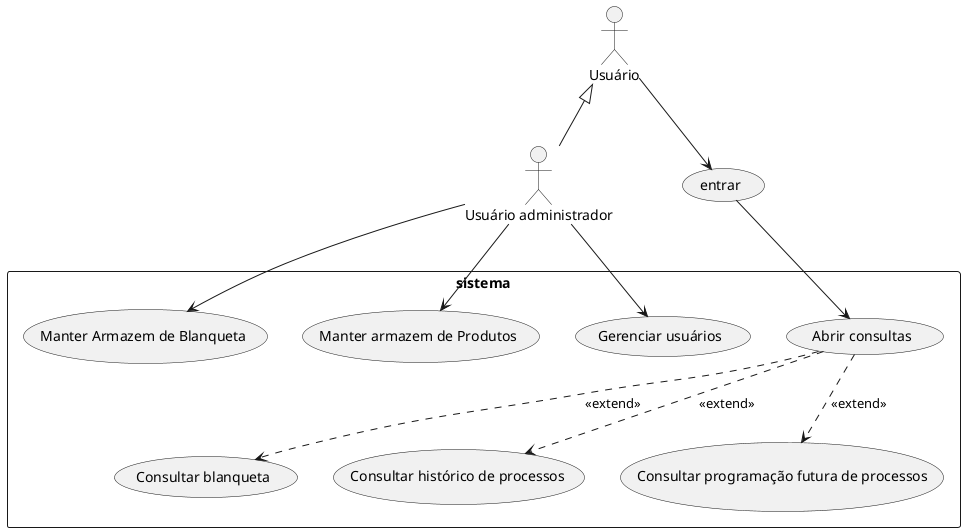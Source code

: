 @startuml
:Usuário:
:Usuário administrador: as admin

usecase (entrar) as UC1
rectangle sistema{
    usecase (Consultar blanqueta) as UC2
    usecase (Manter Armazem de Blanqueta) as UC3
    usecase (Abrir consultas) as UC8
    usecase (Consultar histórico de processos) as UC4
    usecase (Consultar programação futura de processos) as UC7
    usecase (Manter armazem de Produtos) as UC5
    usecase (Gerenciar usuários) as UC6
}

admin -up-|> Usuário
Usuário --> UC1
UC1 --> UC8
UC8 ..>UC4 : <<extend>>
UC8 ..>UC2 : <<extend>>
UC8 ..>UC7 : <<extend>>
admin --> UC3
admin --> UC5
admin --> UC6
@enduml